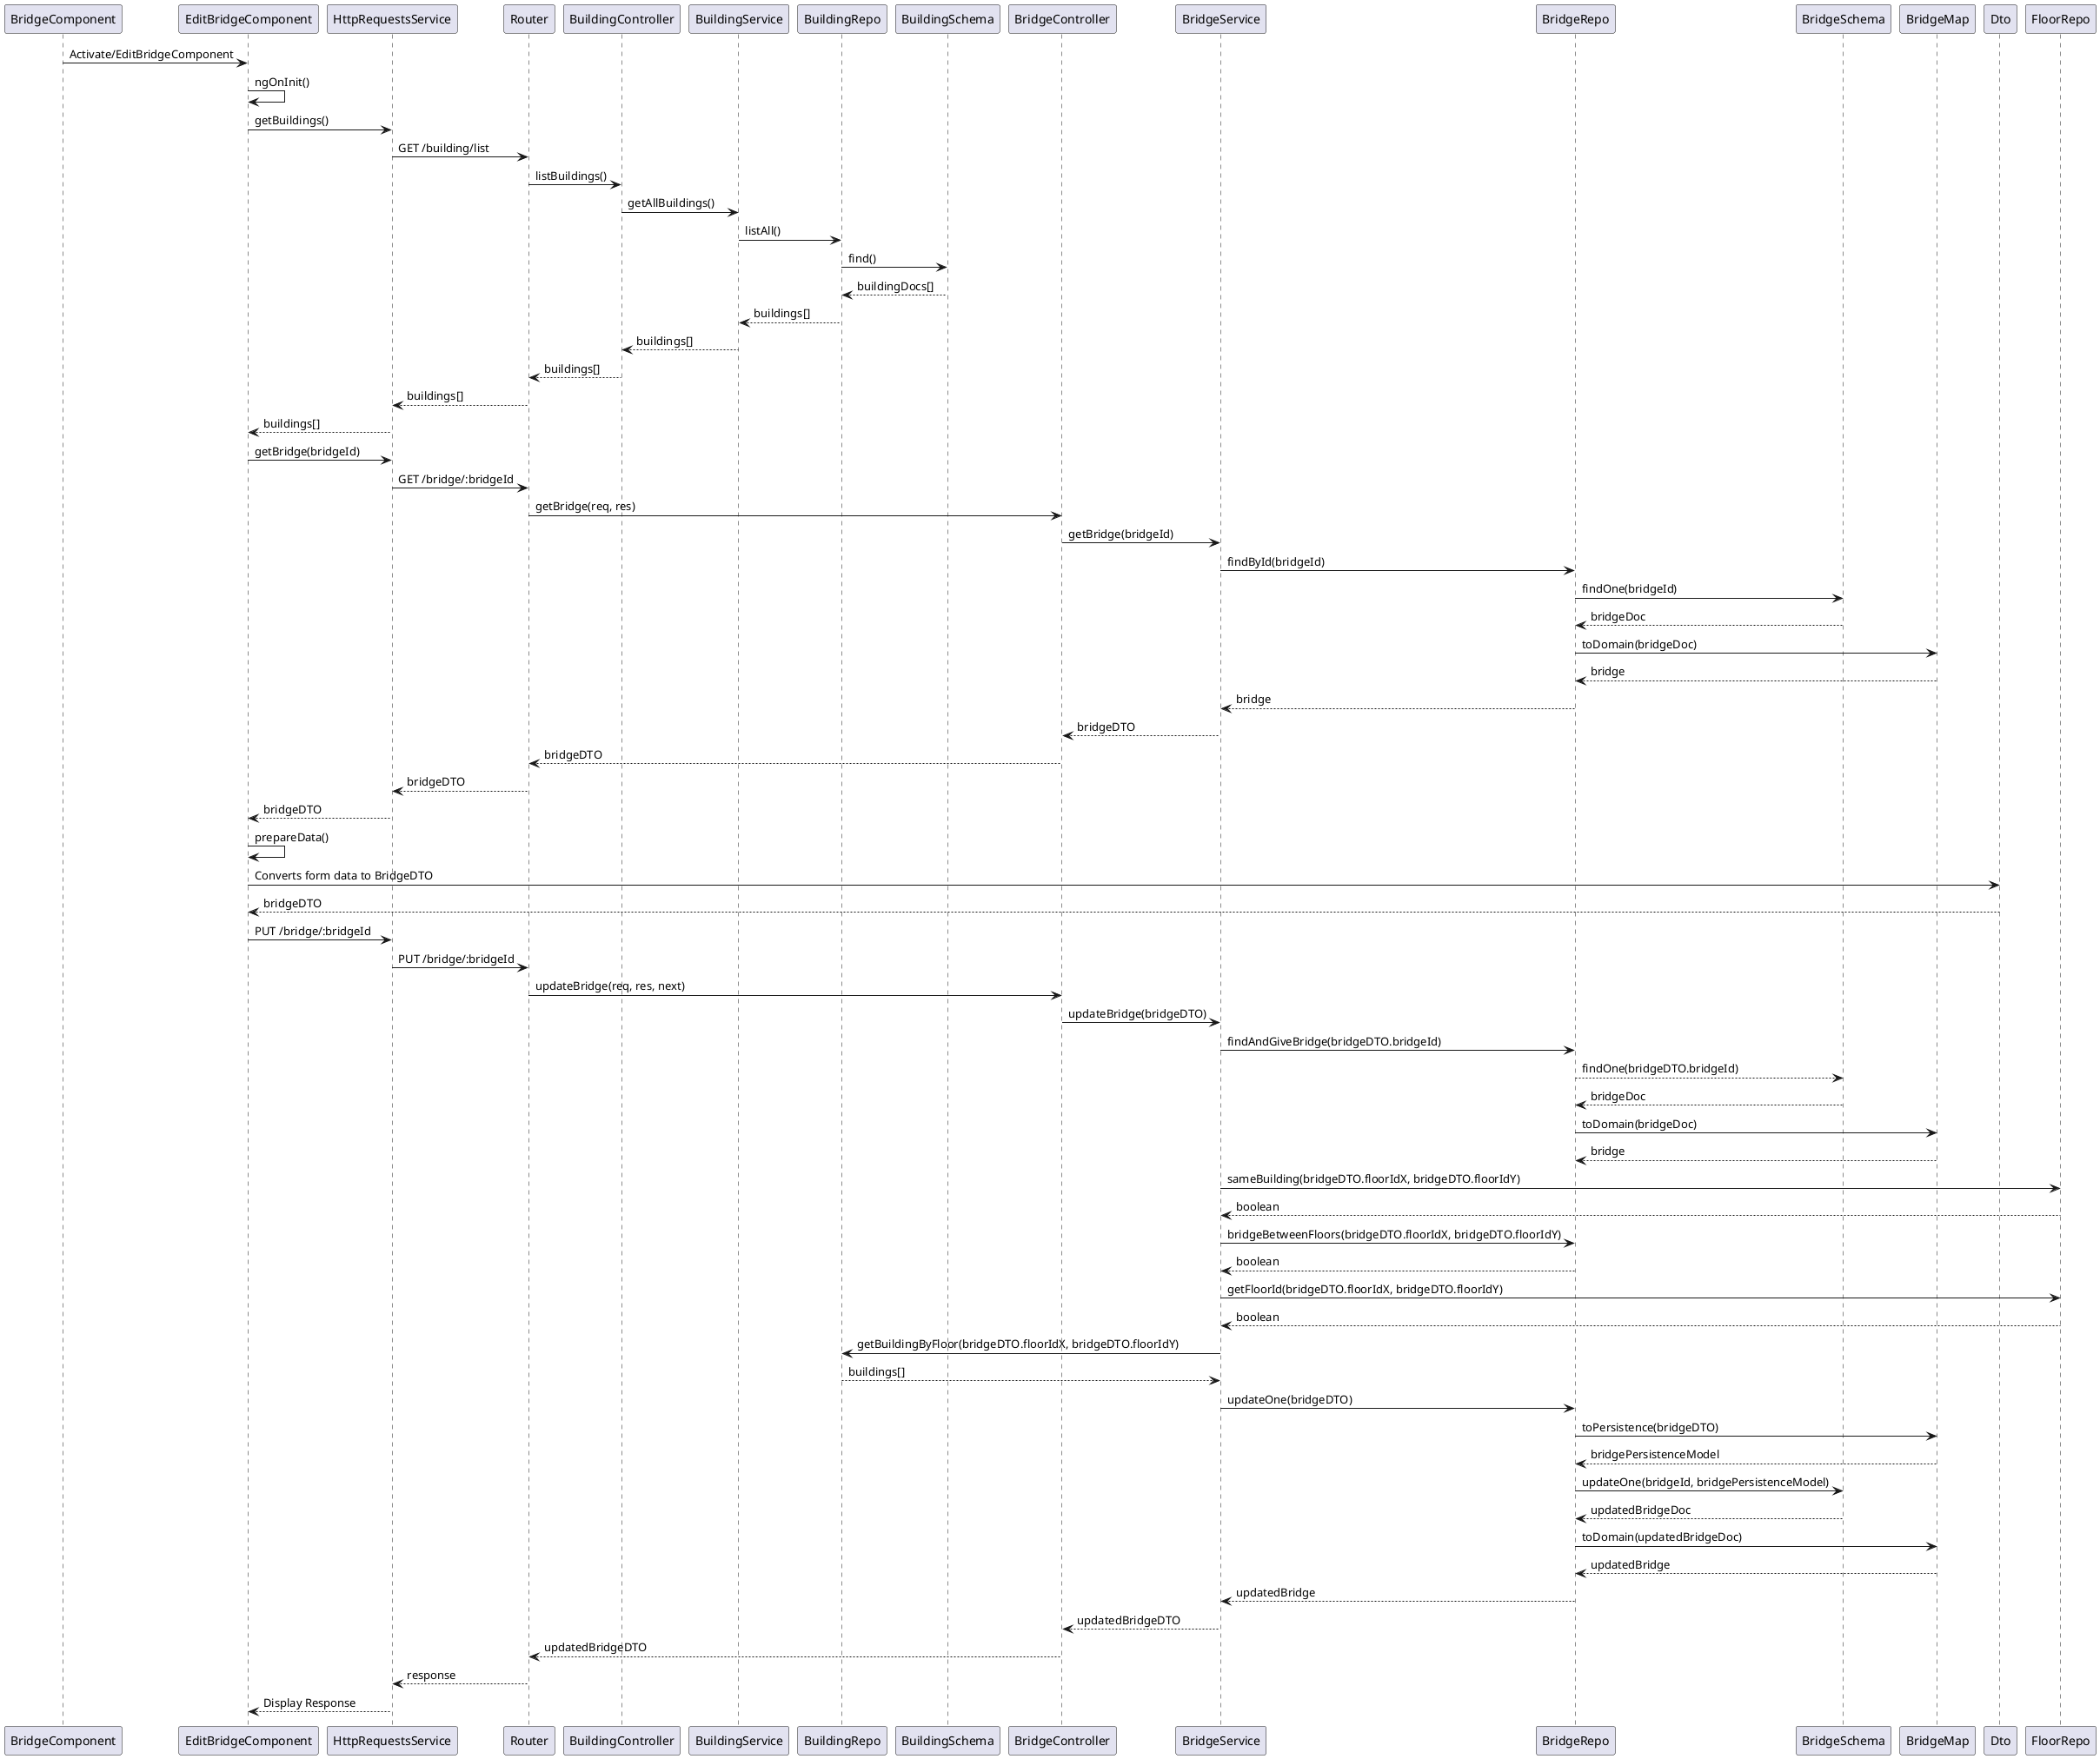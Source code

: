 @startuml

BridgeComponent -> EditBridgeComponent : Activate/EditBridgeComponent
EditBridgeComponent -> EditBridgeComponent : ngOnInit()

' Vai buscar os buildings
EditBridgeComponent -> HttpRequestsService : getBuildings()
HttpRequestsService -> Router : GET /building/list
Router -> BuildingController : listBuildings()
BuildingController -> BuildingService : getAllBuildings()
BuildingService -> BuildingRepo : listAll()
BuildingRepo -> BuildingSchema : find()
BuildingSchema --> BuildingRepo : buildingDocs[]
BuildingRepo --> BuildingService : buildings[]
BuildingService --> BuildingController : buildings[]
BuildingController --> Router : buildings[]
Router --> HttpRequestsService : buildings[]
HttpRequestsService --> EditBridgeComponent : buildings[]

' Vai buscar as pontes
EditBridgeComponent -> HttpRequestsService : getBridge(bridgeId)
HttpRequestsService -> Router : GET /bridge/:bridgeId
Router -> BridgeController : getBridge(req, res)
BridgeController -> BridgeService : getBridge(bridgeId)
BridgeService -> BridgeRepo : findById(bridgeId)
BridgeRepo -> BridgeSchema : findOne(bridgeId)
BridgeSchema --> BridgeRepo : bridgeDoc
BridgeRepo -> BridgeMap : toDomain(bridgeDoc)
BridgeMap --> BridgeRepo : bridge
BridgeRepo --> BridgeService : bridge
BridgeService --> BridgeController : bridgeDTO
BridgeController --> Router : bridgeDTO
Router --> HttpRequestsService : bridgeDTO
HttpRequestsService --> EditBridgeComponent : bridgeDTO

'faz pedido de edição
EditBridgeComponent -> EditBridgeComponent : prepareData()
EditBridgeComponent -> Dto : Converts form data to BridgeDTO
Dto --> EditBridgeComponent : bridgeDTO
EditBridgeComponent -> HttpRequestsService : PUT /bridge/:bridgeId
HttpRequestsService -> Router : PUT /bridge/:bridgeId
Router -> BridgeController : updateBridge(req, res, next)

' atualiza a ponte backend
BridgeController -> BridgeService : updateBridge(bridgeDTO)
BridgeService -> BridgeRepo : findAndGiveBridge(bridgeDTO.bridgeId)
BridgeRepo --> BridgeSchema : findOne(bridgeDTO.bridgeId)
BridgeSchema --> BridgeRepo : bridgeDoc
BridgeRepo -> BridgeMap : toDomain(bridgeDoc)
BridgeMap --> BridgeRepo : bridge

BridgeService -> FloorRepo : sameBuilding(bridgeDTO.floorIdX, bridgeDTO.floorIdY)
FloorRepo --> BridgeService : boolean

BridgeService -> BridgeRepo : bridgeBetweenFloors(bridgeDTO.floorIdX, bridgeDTO.floorIdY)
BridgeRepo --> BridgeService : boolean

BridgeService -> FloorRepo : getFloorId(bridgeDTO.floorIdX, bridgeDTO.floorIdY)
FloorRepo --> BridgeService : boolean

BridgeService -> BuildingRepo : getBuildingByFloor(bridgeDTO.floorIdX, bridgeDTO.floorIdY)
BuildingRepo --> BridgeService : buildings[]

BridgeService -> BridgeRepo : updateOne(bridgeDTO)
BridgeRepo -> BridgeMap : toPersistence(bridgeDTO)
BridgeMap --> BridgeRepo : bridgePersistenceModel
BridgeRepo -> BridgeSchema : updateOne(bridgeId, bridgePersistenceModel)
BridgeSchema --> BridgeRepo : updatedBridgeDoc
BridgeRepo -> BridgeMap : toDomain(updatedBridgeDoc)
BridgeMap --> BridgeRepo : updatedBridge
BridgeRepo --> BridgeService : updatedBridge
BridgeService --> BridgeController : updatedBridgeDTO
BridgeController --> Router : updatedBridgeDTO
Router --> HttpRequestsService : response
HttpRequestsService --> EditBridgeComponent : Display Response


@enduml
